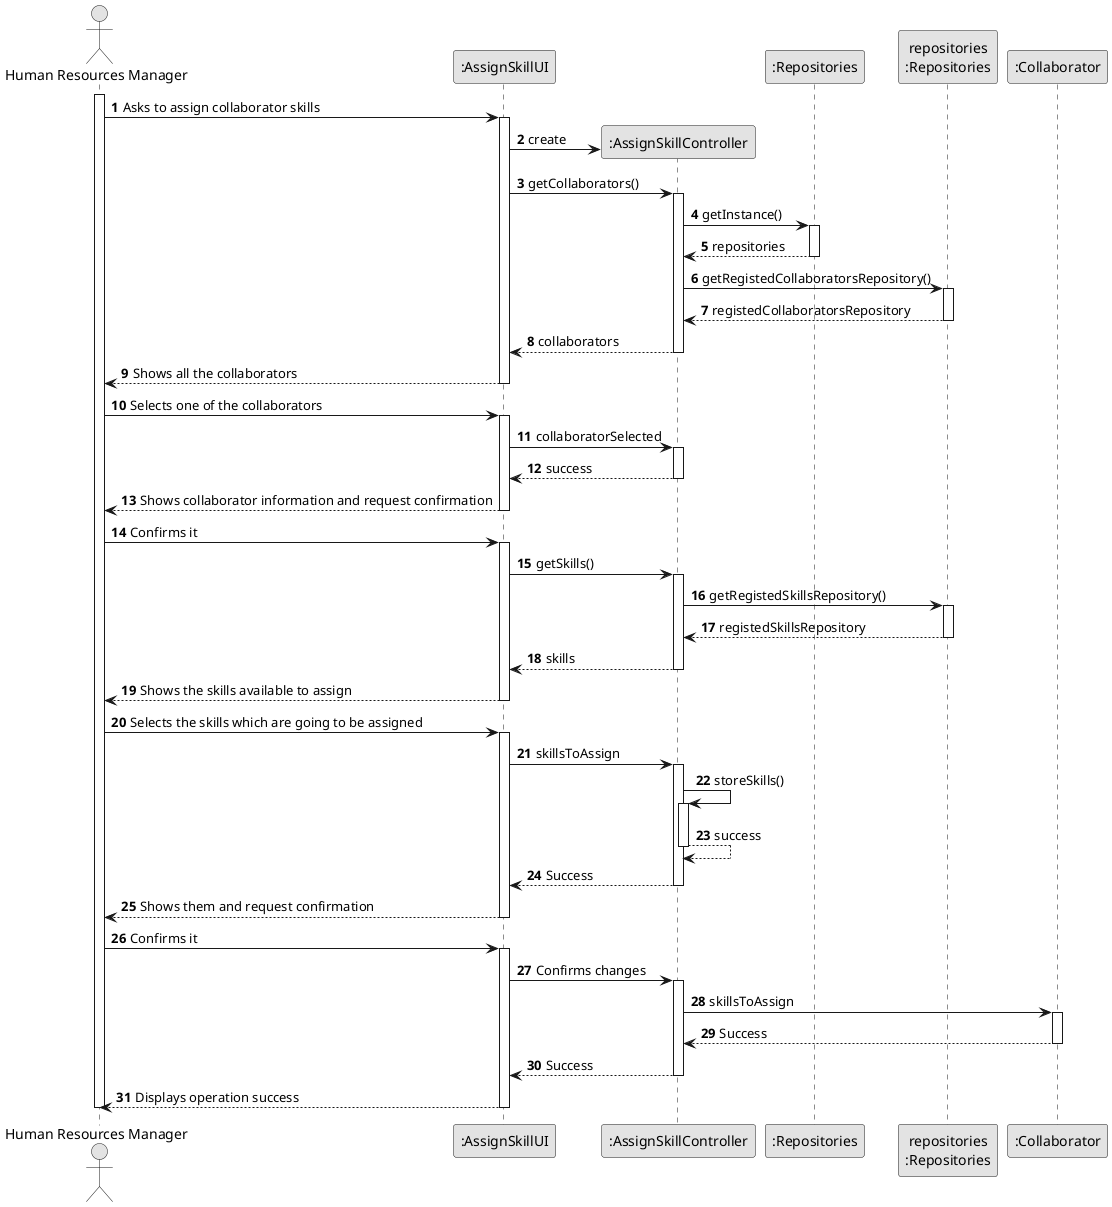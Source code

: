 @startuml
skinparam monochrome true
skinparam packageStyle rectangle
skinparam shadowing false

autonumber

'hide footbox
actor "Human Resources Manager" as ADM
participant ":AssignSkillUI" as UI
participant ":AssignSkillController" as CTRL
participant ":Repositories" as Repositories
participant "repositories\n:Repositories" as RepoInstance
participant ":Collaborator" as Collaborator

activate ADM

        ADM -> UI : Asks to assign collaborator skills

        activate UI
            UI -> CTRL** : create
            UI -> CTRL : getCollaborators()

            activate CTRL

                CTRL -> Repositories : getInstance()
                activate Repositories
                    Repositories --> CTRL : repositories
                deactivate Repositories

                CTRL -> RepoInstance : getRegistedCollaboratorsRepository()

                activate RepoInstance
                    RepoInstance --> CTRL : registedCollaboratorsRepository
                deactivate RepoInstance

                CTRL --> UI : collaborators
            deactivate CTRL

            UI --> ADM : Shows all the collaborators
        deactivate UI

        ADM -> UI : Selects one of the collaborators

        activate UI

            UI -> CTRL : collaboratorSelected

            activate CTRL
                CTRL --> UI : success
            deactivate CTRL

            UI --> ADM : Shows collaborator information and request confirmation
        deactivate UI

        ADM -> UI : Confirms it

        activate UI
            UI -> CTRL : getSkills()

            activate CTRL

                CTRL -> RepoInstance : getRegistedSkillsRepository()

                activate RepoInstance
                    RepoInstance --> CTRL : registedSkillsRepository
                deactivate RepoInstance

                CTRL --> UI : skills
            deactivate CTRL

            UI --> ADM : Shows the skills available to assign
        deactivate UI

        ADM -> UI : Selects the skills which are going to be assigned

        activate UI
            UI -> CTRL : skillsToAssign

            activate CTRL
                CTRL -> CTRL : storeSkills()

                activate CTRL
                    CTRL --> CTRL : success
                deactivate CTRL

                CTRL --> UI : Success
            deactivate CTRL

            UI --> ADM : Shows them and request confirmation
        deactivate UI

        ADM -> UI : Confirms it

        activate UI
            UI -> CTRL : Confirms changes
            
            activate CTRL
                CTRL -> Collaborator : skillsToAssign

                activate Collaborator
                    Collaborator --> CTRL : Success
                deactivate Collaborator

                CTRL --> UI : Success
            deactivate CTRL

            UI --> ADM : Displays operation success
        deactivate UI

deactivate ADM

@enduml